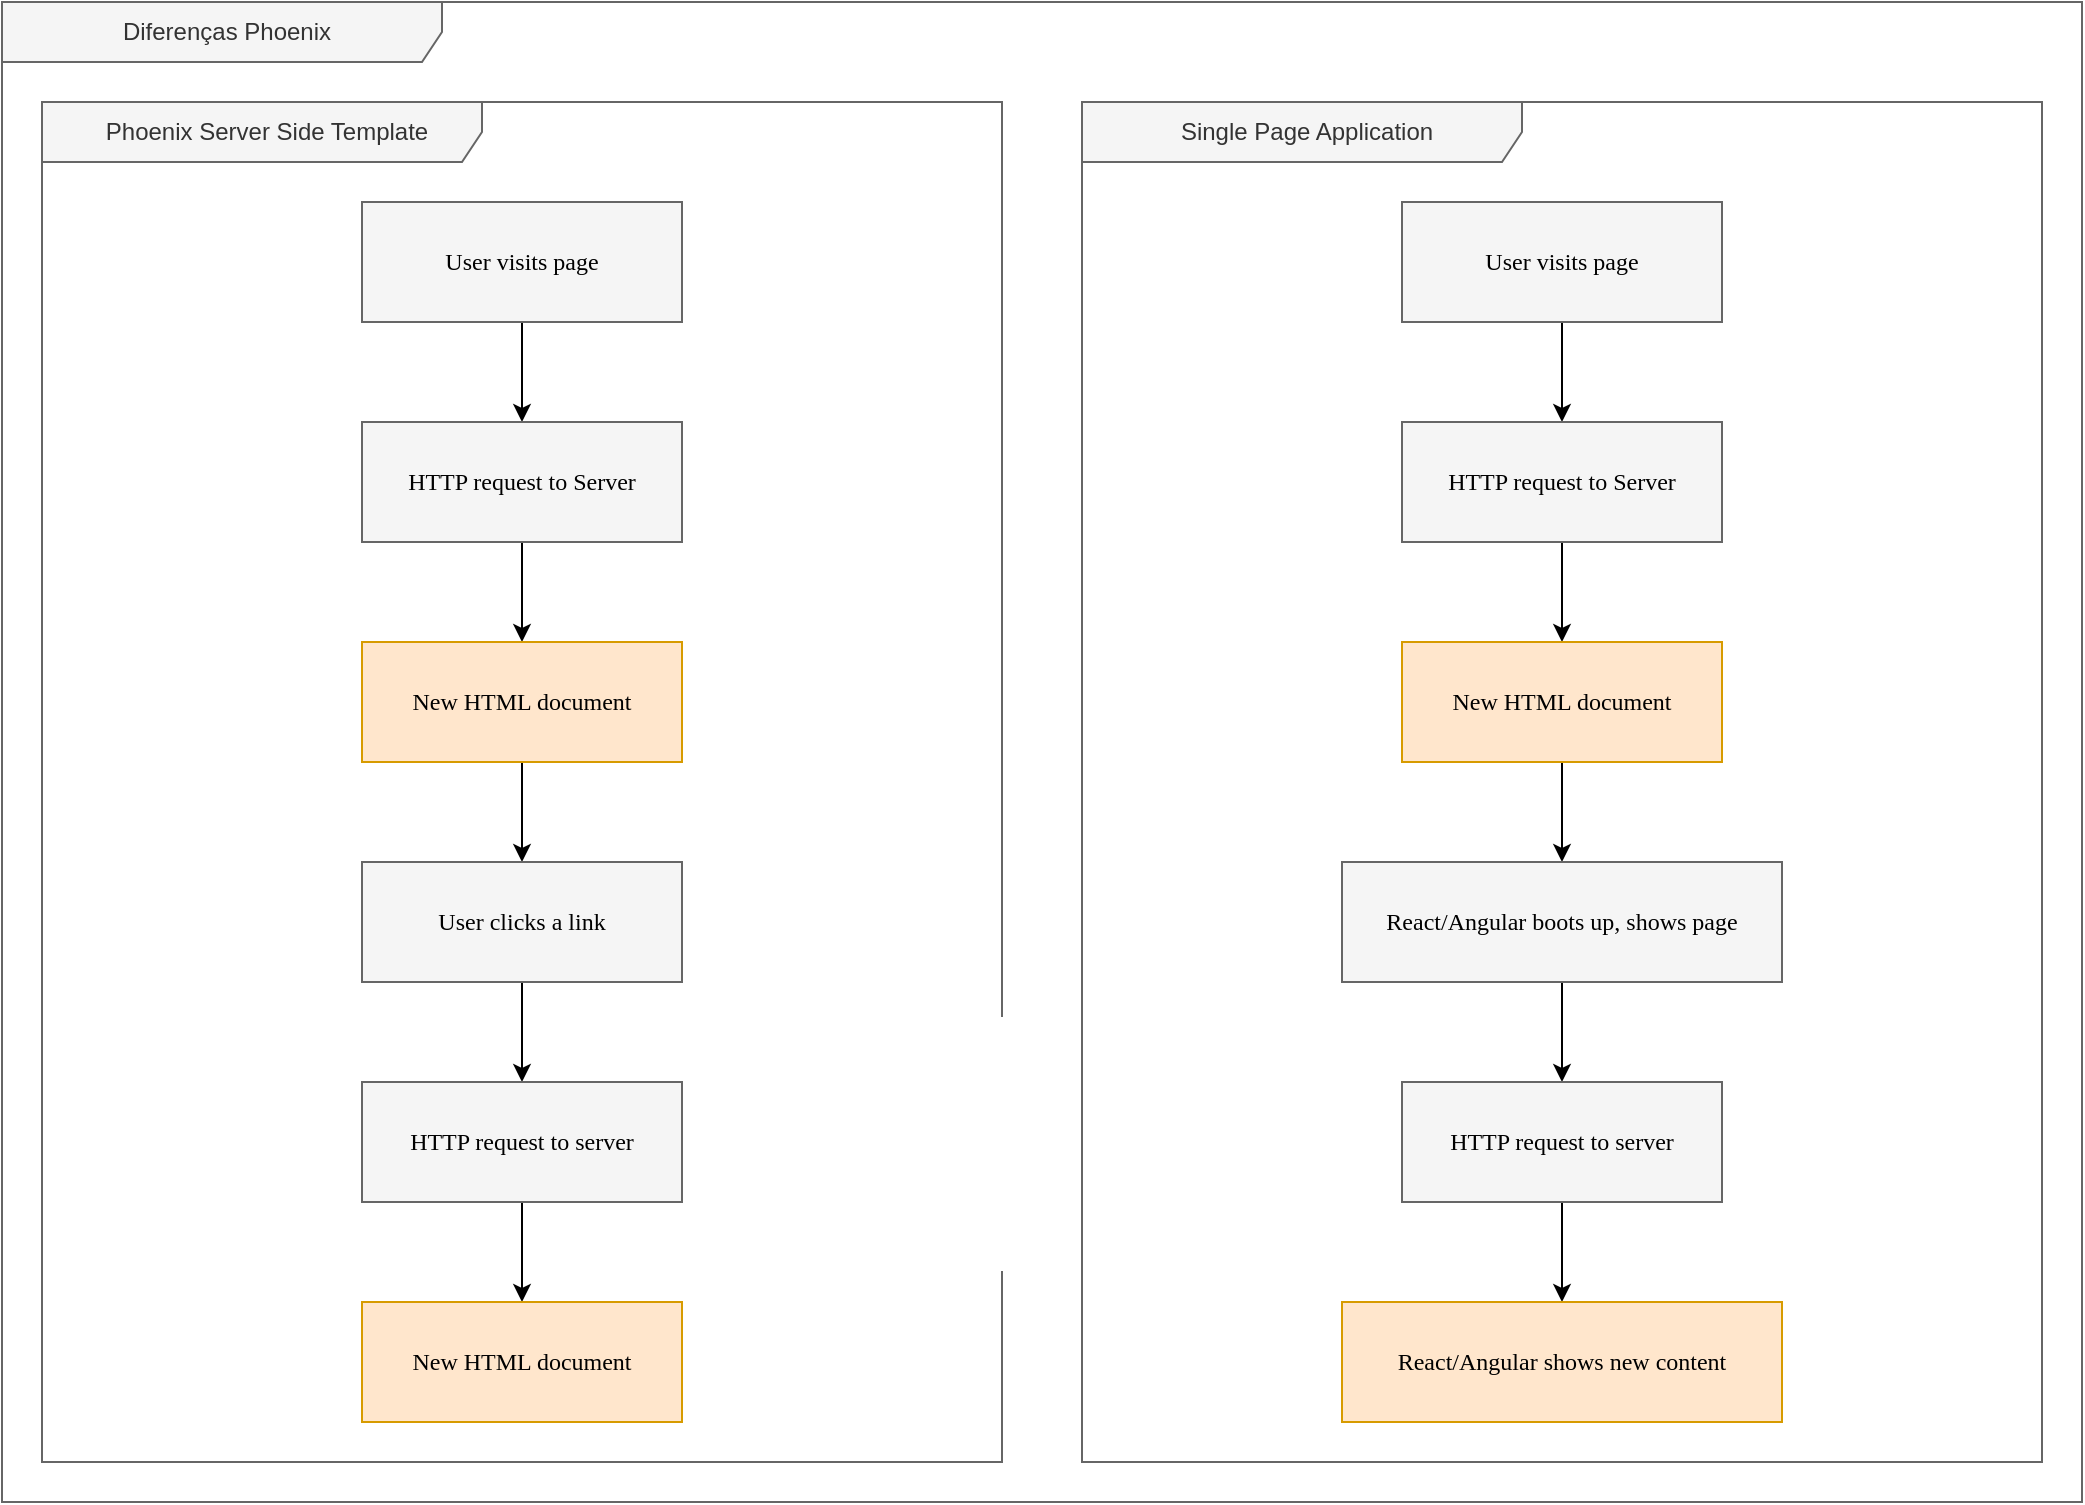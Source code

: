 <mxfile>
    <diagram id="hVWNacycG0EmZBMDkKeU" name="Phoenix">
        <mxGraphModel dx="1212" dy="907" grid="1" gridSize="10" guides="1" tooltips="1" connect="1" arrows="1" fold="1" page="1" pageScale="1" pageWidth="850" pageHeight="1100" background="#FFFFFF" math="0" shadow="0">
            <root>
                <mxCell id="0"/>
                <mxCell id="1" parent="0"/>
                <mxCell id="14" value="Phoenix Server Side Template" style="shape=umlFrame;whiteSpace=wrap;html=1;width=220;height=30;boundedLbl=1;verticalAlign=middle;align=center;spacingLeft=5;rounded=0;sketch=0;fontColor=#333333;strokeColor=#666666;fillColor=#f5f5f5;" parent="1" vertex="1">
                    <mxGeometry x="60" y="90" width="480" height="680" as="geometry"/>
                </mxCell>
                <mxCell id="17" style="edgeStyle=orthogonalEdgeStyle;rounded=1;orthogonalLoop=1;jettySize=auto;html=1;entryX=0.5;entryY=0;entryDx=0;entryDy=0;strokeColor=#000000;" edge="1" parent="1" source="15" target="16">
                    <mxGeometry relative="1" as="geometry"/>
                </mxCell>
                <mxCell id="15" value="User visits page" style="rounded=0;whiteSpace=wrap;html=1;fillColor=#f5f5f5;strokeColor=#666666;fontColor=#000000;fontFamily=Verdana;" parent="1" vertex="1">
                    <mxGeometry x="220" y="140" width="160" height="60" as="geometry"/>
                </mxCell>
                <mxCell id="22" style="edgeStyle=orthogonalEdgeStyle;rounded=1;orthogonalLoop=1;jettySize=auto;html=1;entryX=0.5;entryY=0;entryDx=0;entryDy=0;strokeColor=#000000;" edge="1" parent="1" source="16" target="18">
                    <mxGeometry relative="1" as="geometry"/>
                </mxCell>
                <mxCell id="16" value="HTTP request to Server" style="rounded=0;whiteSpace=wrap;html=1;fillColor=#f5f5f5;strokeColor=#666666;fontColor=#000000;fontFamily=Verdana;" parent="1" vertex="1">
                    <mxGeometry x="220" y="250" width="160" height="60" as="geometry"/>
                </mxCell>
                <mxCell id="23" style="edgeStyle=orthogonalEdgeStyle;rounded=1;orthogonalLoop=1;jettySize=auto;html=1;entryX=0.5;entryY=0;entryDx=0;entryDy=0;strokeColor=#000000;" edge="1" parent="1" source="18" target="19">
                    <mxGeometry relative="1" as="geometry"/>
                </mxCell>
                <mxCell id="18" value="New HTML document" style="rounded=0;whiteSpace=wrap;html=1;fillColor=#ffe6cc;strokeColor=#d79b00;fontFamily=Verdana;fontColor=#000000;" vertex="1" parent="1">
                    <mxGeometry x="220" y="360" width="160" height="60" as="geometry"/>
                </mxCell>
                <mxCell id="24" style="edgeStyle=orthogonalEdgeStyle;rounded=1;orthogonalLoop=1;jettySize=auto;html=1;strokeColor=#000000;" edge="1" parent="1" source="19" target="20">
                    <mxGeometry relative="1" as="geometry"/>
                </mxCell>
                <mxCell id="19" value="User clicks a link" style="rounded=0;whiteSpace=wrap;html=1;fillColor=#f5f5f5;strokeColor=#666666;fontColor=#000000;fontFamily=Verdana;" vertex="1" parent="1">
                    <mxGeometry x="220" y="470" width="160" height="60" as="geometry"/>
                </mxCell>
                <mxCell id="25" style="edgeStyle=orthogonalEdgeStyle;rounded=1;orthogonalLoop=1;jettySize=auto;html=1;strokeColor=#000000;" edge="1" parent="1" source="20" target="21">
                    <mxGeometry relative="1" as="geometry"/>
                </mxCell>
                <mxCell id="20" value="HTTP request to server" style="rounded=0;whiteSpace=wrap;html=1;fillColor=#f5f5f5;strokeColor=#666666;fontColor=#000000;fontFamily=Verdana;" vertex="1" parent="1">
                    <mxGeometry x="220" y="580" width="160" height="60" as="geometry"/>
                </mxCell>
                <mxCell id="21" value="New HTML document" style="rounded=0;whiteSpace=wrap;html=1;fillColor=#ffe6cc;strokeColor=#d79b00;fontFamily=Verdana;fontColor=#000000;" vertex="1" parent="1">
                    <mxGeometry x="220" y="690" width="160" height="60" as="geometry"/>
                </mxCell>
                <mxCell id="26" value="Single Page Application" style="shape=umlFrame;whiteSpace=wrap;html=1;width=220;height=30;boundedLbl=1;verticalAlign=middle;align=center;spacingLeft=5;rounded=0;sketch=0;fontColor=#333333;strokeColor=#666666;fillColor=#f5f5f5;" vertex="1" parent="1">
                    <mxGeometry x="580" y="90" width="480" height="680" as="geometry"/>
                </mxCell>
                <mxCell id="27" style="edgeStyle=orthogonalEdgeStyle;rounded=1;orthogonalLoop=1;jettySize=auto;html=1;entryX=0.5;entryY=0;entryDx=0;entryDy=0;strokeColor=#000000;" edge="1" parent="1" source="28" target="30">
                    <mxGeometry relative="1" as="geometry"/>
                </mxCell>
                <mxCell id="28" value="User visits page" style="rounded=0;whiteSpace=wrap;html=1;fillColor=#f5f5f5;strokeColor=#666666;fontColor=#000000;fontFamily=Verdana;" vertex="1" parent="1">
                    <mxGeometry x="740" y="140" width="160" height="60" as="geometry"/>
                </mxCell>
                <mxCell id="29" style="edgeStyle=orthogonalEdgeStyle;rounded=1;orthogonalLoop=1;jettySize=auto;html=1;entryX=0.5;entryY=0;entryDx=0;entryDy=0;strokeColor=#000000;" edge="1" parent="1" source="30" target="32">
                    <mxGeometry relative="1" as="geometry"/>
                </mxCell>
                <mxCell id="30" value="HTTP request to Server" style="rounded=0;whiteSpace=wrap;html=1;fillColor=#f5f5f5;strokeColor=#666666;fontColor=#000000;fontFamily=Verdana;" vertex="1" parent="1">
                    <mxGeometry x="740" y="250" width="160" height="60" as="geometry"/>
                </mxCell>
                <mxCell id="31" style="edgeStyle=orthogonalEdgeStyle;rounded=1;orthogonalLoop=1;jettySize=auto;html=1;entryX=0.5;entryY=0;entryDx=0;entryDy=0;strokeColor=#000000;" edge="1" parent="1" source="32" target="34">
                    <mxGeometry relative="1" as="geometry"/>
                </mxCell>
                <mxCell id="32" value="New HTML document" style="rounded=0;whiteSpace=wrap;html=1;fillColor=#ffe6cc;strokeColor=#d79b00;fontFamily=Verdana;fontColor=#000000;" vertex="1" parent="1">
                    <mxGeometry x="740" y="360" width="160" height="60" as="geometry"/>
                </mxCell>
                <mxCell id="33" style="edgeStyle=orthogonalEdgeStyle;rounded=1;orthogonalLoop=1;jettySize=auto;html=1;strokeColor=#000000;" edge="1" parent="1" source="34" target="36">
                    <mxGeometry relative="1" as="geometry"/>
                </mxCell>
                <mxCell id="34" value="React/Angular boots up, shows page" style="rounded=0;whiteSpace=wrap;html=1;fillColor=#f5f5f5;strokeColor=#666666;fontColor=#000000;fontFamily=Verdana;" vertex="1" parent="1">
                    <mxGeometry x="710" y="470" width="220" height="60" as="geometry"/>
                </mxCell>
                <mxCell id="35" style="edgeStyle=orthogonalEdgeStyle;rounded=1;orthogonalLoop=1;jettySize=auto;html=1;strokeColor=#000000;" edge="1" parent="1" source="36" target="37">
                    <mxGeometry relative="1" as="geometry"/>
                </mxCell>
                <mxCell id="36" value="HTTP request to server" style="rounded=0;whiteSpace=wrap;html=1;fillColor=#f5f5f5;strokeColor=#666666;fontColor=#000000;fontFamily=Verdana;" vertex="1" parent="1">
                    <mxGeometry x="740" y="580" width="160" height="60" as="geometry"/>
                </mxCell>
                <mxCell id="37" value="React/Angular shows new content" style="rounded=0;whiteSpace=wrap;html=1;fillColor=#ffe6cc;strokeColor=#d79b00;fontFamily=Verdana;fontColor=#000000;" vertex="1" parent="1">
                    <mxGeometry x="710" y="690" width="220" height="60" as="geometry"/>
                </mxCell>
                <mxCell id="39" value="Diferenças Phoenix" style="shape=umlFrame;whiteSpace=wrap;html=1;width=220;height=30;boundedLbl=1;verticalAlign=middle;align=center;spacingLeft=5;rounded=0;sketch=0;fontColor=#333333;strokeColor=#666666;fillColor=#f5f5f5;" vertex="1" parent="1">
                    <mxGeometry x="40" y="40" width="1040" height="750" as="geometry"/>
                </mxCell>
            </root>
        </mxGraphModel>
    </diagram>
</mxfile>